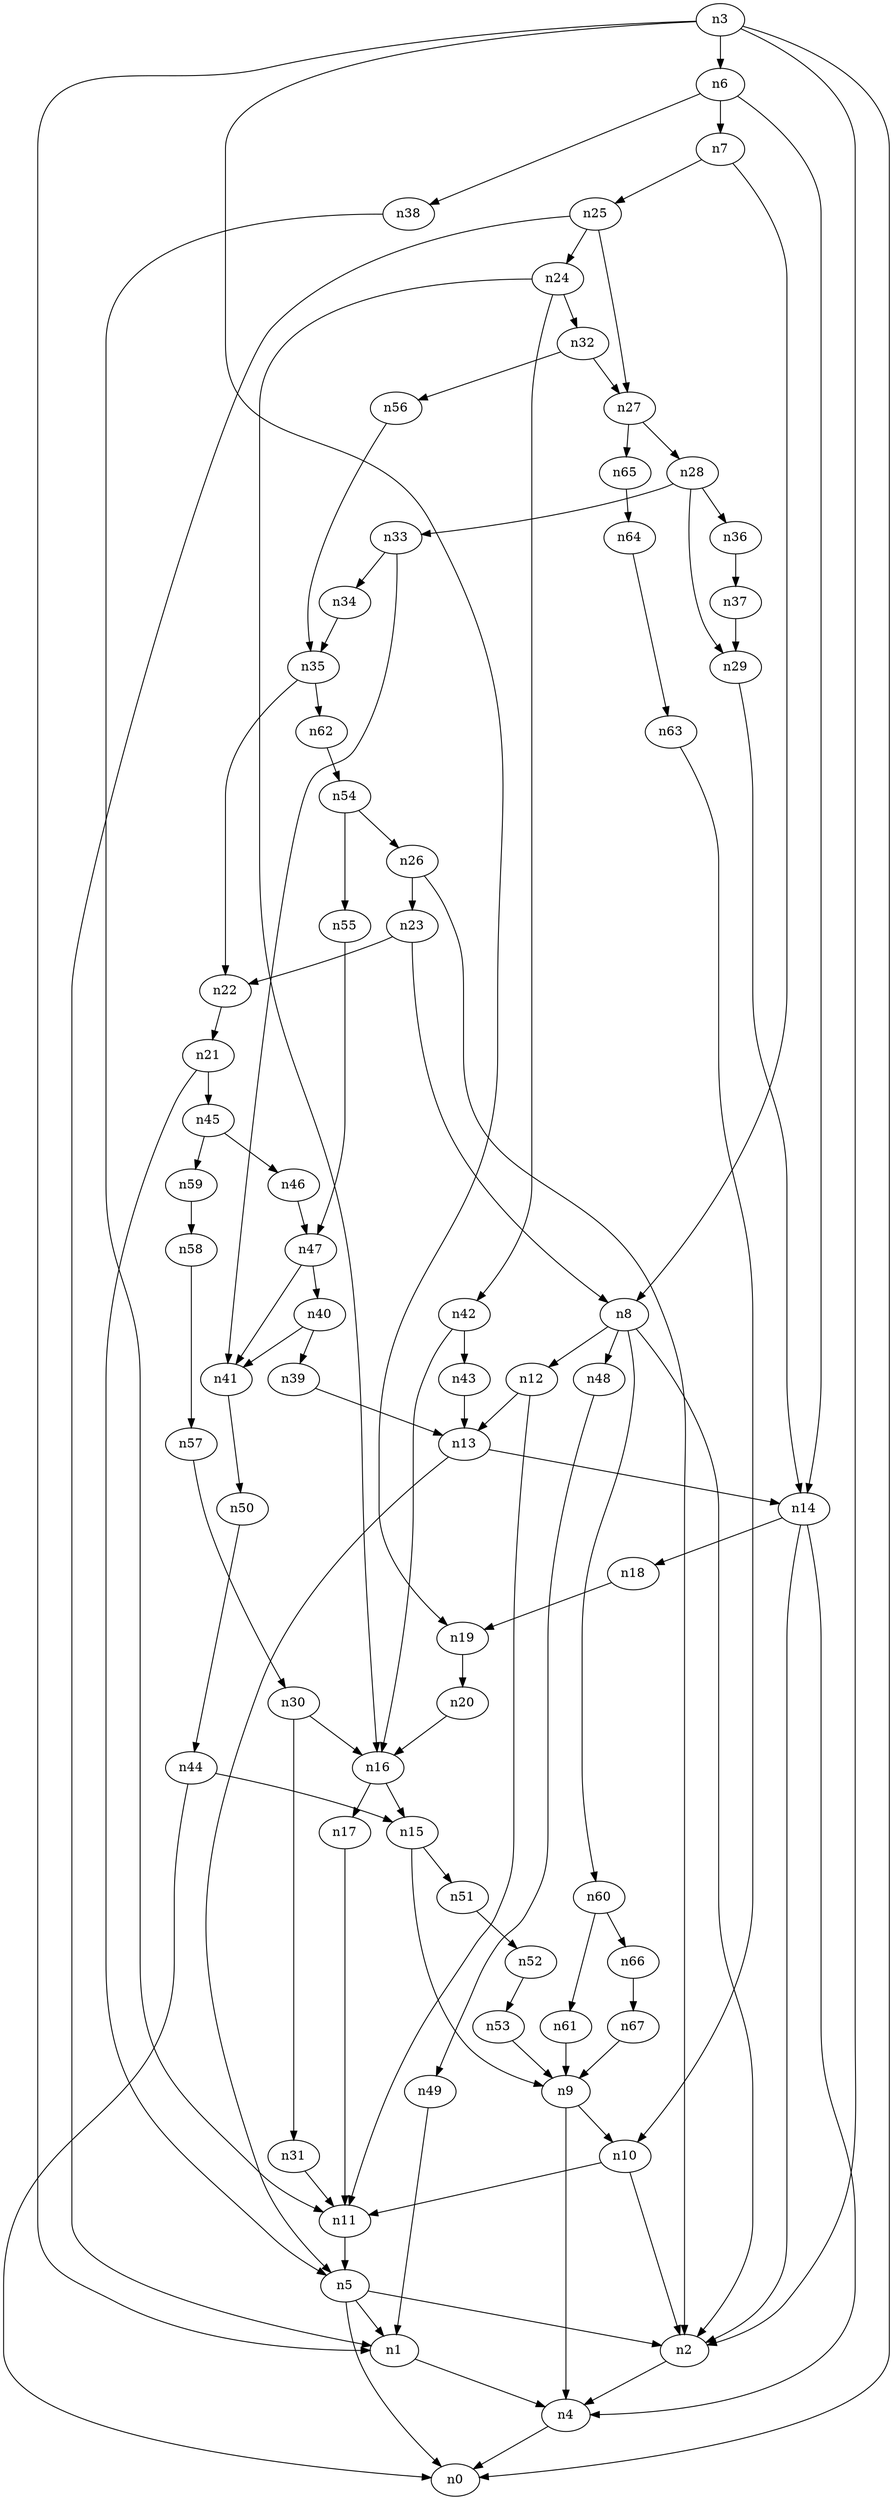 digraph G {
	n1 -> n4	 [_graphml_id=e4];
	n2 -> n4	 [_graphml_id=e7];
	n3 -> n0	 [_graphml_id=e0];
	n3 -> n1	 [_graphml_id=e3];
	n3 -> n2	 [_graphml_id=e6];
	n3 -> n6	 [_graphml_id=e9];
	n3 -> n19	 [_graphml_id=e29];
	n4 -> n0	 [_graphml_id=e1];
	n5 -> n0	 [_graphml_id=e2];
	n5 -> n1	 [_graphml_id=e5];
	n5 -> n2	 [_graphml_id=e8];
	n6 -> n7	 [_graphml_id=e10];
	n6 -> n14	 [_graphml_id=e32];
	n6 -> n38	 [_graphml_id=e60];
	n7 -> n8	 [_graphml_id=e11];
	n7 -> n25	 [_graphml_id=e42];
	n8 -> n2	 [_graphml_id=e12];
	n8 -> n12	 [_graphml_id=e17];
	n8 -> n48	 [_graphml_id=e75];
	n8 -> n60	 [_graphml_id=e95];
	n9 -> n4	 [_graphml_id=e13];
	n9 -> n10	 [_graphml_id=e14];
	n10 -> n2	 [_graphml_id=e70];
	n10 -> n11	 [_graphml_id=e15];
	n11 -> n5	 [_graphml_id=e16];
	n12 -> n11	 [_graphml_id=e80];
	n12 -> n13	 [_graphml_id=e18];
	n13 -> n5	 [_graphml_id=e19];
	n13 -> n14	 [_graphml_id=e20];
	n14 -> n2	 [_graphml_id=e22];
	n14 -> n4	 [_graphml_id=e21];
	n14 -> n18	 [_graphml_id=e27];
	n15 -> n9	 [_graphml_id=e23];
	n15 -> n51	 [_graphml_id=e81];
	n16 -> n15	 [_graphml_id=e24];
	n16 -> n17	 [_graphml_id=e25];
	n17 -> n11	 [_graphml_id=e26];
	n18 -> n19	 [_graphml_id=e28];
	n19 -> n20	 [_graphml_id=e30];
	n20 -> n16	 [_graphml_id=e31];
	n21 -> n5	 [_graphml_id=e33];
	n21 -> n45	 [_graphml_id=e71];
	n22 -> n21	 [_graphml_id=e34];
	n23 -> n8	 [_graphml_id=e36];
	n23 -> n22	 [_graphml_id=e35];
	n24 -> n16	 [_graphml_id=e37];
	n24 -> n32	 [_graphml_id=e51];
	n24 -> n42	 [_graphml_id=e65];
	n25 -> n1	 [_graphml_id=e39];
	n25 -> n24	 [_graphml_id=e38];
	n25 -> n27	 [_graphml_id=e43];
	n26 -> n2	 [_graphml_id=e41];
	n26 -> n23	 [_graphml_id=e40];
	n27 -> n28	 [_graphml_id=e44];
	n27 -> n65	 [_graphml_id=e104];
	n28 -> n29	 [_graphml_id=e45];
	n28 -> n33	 [_graphml_id=e52];
	n28 -> n36	 [_graphml_id=e56];
	n29 -> n14	 [_graphml_id=e46];
	n30 -> n16	 [_graphml_id=e47];
	n30 -> n31	 [_graphml_id=e48];
	n31 -> n11	 [_graphml_id=e49];
	n32 -> n27	 [_graphml_id=e50];
	n32 -> n56	 [_graphml_id=e89];
	n33 -> n34	 [_graphml_id=e53];
	n33 -> n41	 [_graphml_id=e64];
	n34 -> n35	 [_graphml_id=e54];
	n35 -> n22	 [_graphml_id=e55];
	n35 -> n62	 [_graphml_id=e98];
	n36 -> n37	 [_graphml_id=e57];
	n37 -> n29	 [_graphml_id=e58];
	n38 -> n11	 [_graphml_id=e59];
	n39 -> n13	 [_graphml_id=e61];
	n40 -> n39	 [_graphml_id=e62];
	n40 -> n41	 [_graphml_id=e63];
	n41 -> n50	 [_graphml_id=e78];
	n42 -> n16	 [_graphml_id=e90];
	n42 -> n43	 [_graphml_id=e66];
	n43 -> n13	 [_graphml_id=e67];
	n44 -> n0	 [_graphml_id=e69];
	n44 -> n15	 [_graphml_id=e68];
	n45 -> n46	 [_graphml_id=e72];
	n45 -> n59	 [_graphml_id=e94];
	n46 -> n47	 [_graphml_id=e73];
	n47 -> n40	 [_graphml_id=e74];
	n47 -> n41	 [_graphml_id=e100];
	n48 -> n49	 [_graphml_id=e76];
	n49 -> n1	 [_graphml_id=e77];
	n50 -> n44	 [_graphml_id=e79];
	n51 -> n52	 [_graphml_id=e82];
	n52 -> n53	 [_graphml_id=e83];
	n53 -> n9	 [_graphml_id=e84];
	n54 -> n26	 [_graphml_id=e85];
	n54 -> n55	 [_graphml_id=e86];
	n55 -> n47	 [_graphml_id=e87];
	n56 -> n35	 [_graphml_id=e88];
	n57 -> n30	 [_graphml_id=e91];
	n58 -> n57	 [_graphml_id=e92];
	n59 -> n58	 [_graphml_id=e93];
	n60 -> n61	 [_graphml_id=e96];
	n60 -> n66	 [_graphml_id=e105];
	n61 -> n9	 [_graphml_id=e97];
	n62 -> n54	 [_graphml_id=e99];
	n63 -> n10	 [_graphml_id=e101];
	n64 -> n63	 [_graphml_id=e102];
	n65 -> n64	 [_graphml_id=e103];
	n66 -> n67	 [_graphml_id=e106];
	n67 -> n9	 [_graphml_id=e107];
}

